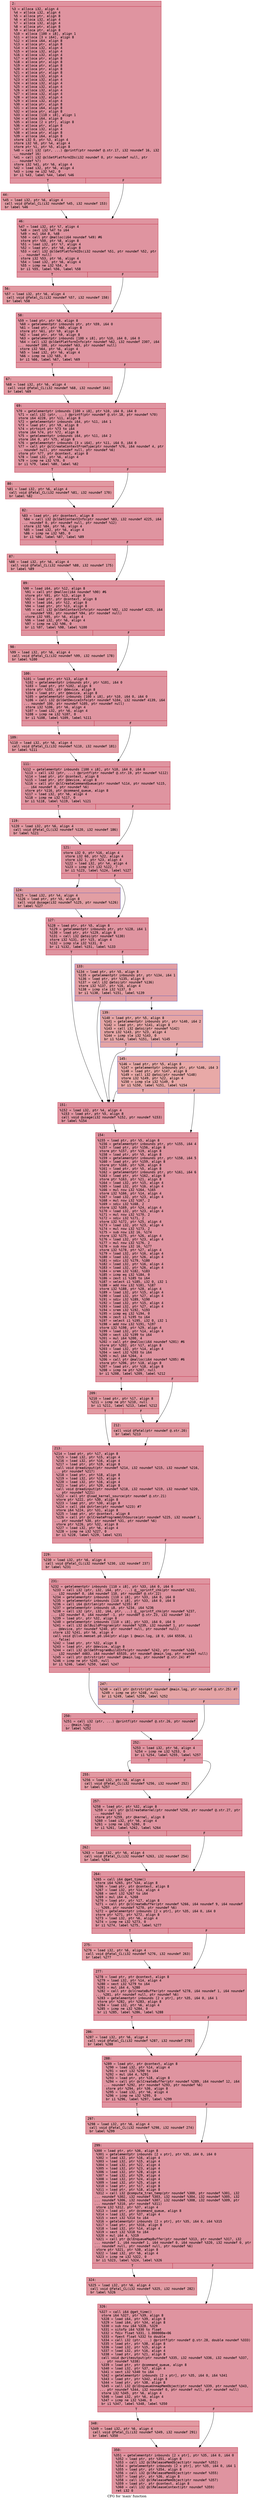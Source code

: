 digraph "CFG for 'main' function" {
	label="CFG for 'main' function";

	Node0x600003aa6a30 [shape=record,color="#b70d28ff", style=filled, fillcolor="#b70d2870" fontname="Courier",label="{2:\l|  %3 = alloca i32, align 4\l  %4 = alloca i32, align 4\l  %5 = alloca ptr, align 8\l  %6 = alloca i32, align 4\l  %7 = alloca i32, align 4\l  %8 = alloca ptr, align 8\l  %9 = alloca ptr, align 8\l  %10 = alloca [100 x i8], align 1\l  %11 = alloca [3 x i64], align 8\l  %12 = alloca i64, align 8\l  %13 = alloca ptr, align 8\l  %14 = alloca i32, align 4\l  %15 = alloca i32, align 4\l  %16 = alloca i32, align 4\l  %17 = alloca ptr, align 8\l  %18 = alloca ptr, align 8\l  %19 = alloca ptr, align 8\l  %20 = alloca ptr, align 8\l  %21 = alloca ptr, align 8\l  %22 = alloca i32, align 4\l  %23 = alloca i32, align 4\l  %24 = alloca i32, align 4\l  %25 = alloca i32, align 4\l  %26 = alloca i32, align 4\l  %27 = alloca i32, align 4\l  %28 = alloca i32, align 4\l  %29 = alloca i32, align 4\l  %30 = alloca ptr, align 8\l  %31 = alloca i64, align 8\l  %32 = alloca ptr, align 8\l  %33 = alloca [110 x i8], align 1\l  %34 = alloca i64, align 8\l  %35 = alloca [2 x ptr], align 8\l  %36 = alloca ptr, align 8\l  %37 = alloca i32, align 4\l  %38 = alloca ptr, align 8\l  %39 = alloca i64, align 8\l  store i32 0, ptr %3, align 4\l  store i32 %0, ptr %4, align 4\l  store ptr %1, ptr %5, align 8\l  %40 = call i32 (ptr, ...) @printf(ptr noundef @.str.17, i32 noundef 16, i32\l... noundef 16)\l  %41 = call i32 @clGetPlatformIDs(i32 noundef 0, ptr noundef null, ptr\l... noundef %7)\l  store i32 %41, ptr %6, align 4\l  %42 = load i32, ptr %6, align 4\l  %43 = icmp ne i32 %42, 0\l  br i1 %43, label %44, label %46\l|{<s0>T|<s1>F}}"];
	Node0x600003aa6a30:s0 -> Node0x600003aa6a80[tooltip="2 -> 44\nProbability 62.50%" ];
	Node0x600003aa6a30:s1 -> Node0x600003aa6ad0[tooltip="2 -> 46\nProbability 37.50%" ];
	Node0x600003aa6a80 [shape=record,color="#b70d28ff", style=filled, fillcolor="#bb1b2c70" fontname="Courier",label="{44:\l|  %45 = load i32, ptr %6, align 4\l  call void @fatal_CL(i32 noundef %45, i32 noundef 153)\l  br label %46\l}"];
	Node0x600003aa6a80 -> Node0x600003aa6ad0[tooltip="44 -> 46\nProbability 100.00%" ];
	Node0x600003aa6ad0 [shape=record,color="#b70d28ff", style=filled, fillcolor="#b70d2870" fontname="Courier",label="{46:\l|  %47 = load i32, ptr %7, align 4\l  %48 = zext i32 %47 to i64\l  %49 = mul i64 8, %48\l  %50 = call ptr @malloc(i64 noundef %49) #6\l  store ptr %50, ptr %8, align 8\l  %51 = load i32, ptr %7, align 4\l  %52 = load ptr, ptr %8, align 8\l  %53 = call i32 @clGetPlatformIDs(i32 noundef %51, ptr noundef %52, ptr\l... noundef null)\l  store i32 %53, ptr %6, align 4\l  %54 = load i32, ptr %6, align 4\l  %55 = icmp ne i32 %54, 0\l  br i1 %55, label %56, label %58\l|{<s0>T|<s1>F}}"];
	Node0x600003aa6ad0:s0 -> Node0x600003aa6b20[tooltip="46 -> 56\nProbability 62.50%" ];
	Node0x600003aa6ad0:s1 -> Node0x600003aa6b70[tooltip="46 -> 58\nProbability 37.50%" ];
	Node0x600003aa6b20 [shape=record,color="#b70d28ff", style=filled, fillcolor="#bb1b2c70" fontname="Courier",label="{56:\l|  %57 = load i32, ptr %6, align 4\l  call void @fatal_CL(i32 noundef %57, i32 noundef 158)\l  br label %58\l}"];
	Node0x600003aa6b20 -> Node0x600003aa6b70[tooltip="56 -> 58\nProbability 100.00%" ];
	Node0x600003aa6b70 [shape=record,color="#b70d28ff", style=filled, fillcolor="#b70d2870" fontname="Courier",label="{58:\l|  %59 = load ptr, ptr %8, align 8\l  %60 = getelementptr inbounds ptr, ptr %59, i64 0\l  %61 = load ptr, ptr %60, align 8\l  store ptr %61, ptr %9, align 8\l  %62 = load ptr, ptr %9, align 8\l  %63 = getelementptr inbounds [100 x i8], ptr %10, i64 0, i64 0\l  %64 = call i32 @clGetPlatformInfo(ptr noundef %62, i32 noundef 2307, i64\l... noundef 100, ptr noundef %63, ptr noundef null)\l  store i32 %64, ptr %6, align 4\l  %65 = load i32, ptr %6, align 4\l  %66 = icmp ne i32 %65, 0\l  br i1 %66, label %67, label %69\l|{<s0>T|<s1>F}}"];
	Node0x600003aa6b70:s0 -> Node0x600003aa6bc0[tooltip="58 -> 67\nProbability 62.50%" ];
	Node0x600003aa6b70:s1 -> Node0x600003aa6c10[tooltip="58 -> 69\nProbability 37.50%" ];
	Node0x600003aa6bc0 [shape=record,color="#b70d28ff", style=filled, fillcolor="#bb1b2c70" fontname="Courier",label="{67:\l|  %68 = load i32, ptr %6, align 4\l  call void @fatal_CL(i32 noundef %68, i32 noundef 164)\l  br label %69\l}"];
	Node0x600003aa6bc0 -> Node0x600003aa6c10[tooltip="67 -> 69\nProbability 100.00%" ];
	Node0x600003aa6c10 [shape=record,color="#b70d28ff", style=filled, fillcolor="#b70d2870" fontname="Courier",label="{69:\l|  %70 = getelementptr inbounds [100 x i8], ptr %10, i64 0, i64 0\l  %71 = call i32 (ptr, ...) @printf(ptr noundef @.str.18, ptr noundef %70)\l  store i64 4228, ptr %11, align 8\l  %72 = getelementptr inbounds i64, ptr %11, i64 1\l  %73 = load ptr, ptr %9, align 8\l  %74 = ptrtoint ptr %73 to i64\l  store i64 %74, ptr %72, align 8\l  %75 = getelementptr inbounds i64, ptr %11, i64 2\l  store i64 0, ptr %75, align 8\l  %76 = getelementptr inbounds [3 x i64], ptr %11, i64 0, i64 0\l  %77 = call ptr @clCreateContextFromType(ptr noundef %76, i64 noundef 4, ptr\l... noundef null, ptr noundef null, ptr noundef %6)\l  store ptr %77, ptr @context, align 8\l  %78 = load i32, ptr %6, align 4\l  %79 = icmp ne i32 %78, 0\l  br i1 %79, label %80, label %82\l|{<s0>T|<s1>F}}"];
	Node0x600003aa6c10:s0 -> Node0x600003aa6c60[tooltip="69 -> 80\nProbability 62.50%" ];
	Node0x600003aa6c10:s1 -> Node0x600003aa6cb0[tooltip="69 -> 82\nProbability 37.50%" ];
	Node0x600003aa6c60 [shape=record,color="#b70d28ff", style=filled, fillcolor="#bb1b2c70" fontname="Courier",label="{80:\l|  %81 = load i32, ptr %6, align 4\l  call void @fatal_CL(i32 noundef %81, i32 noundef 170)\l  br label %82\l}"];
	Node0x600003aa6c60 -> Node0x600003aa6cb0[tooltip="80 -> 82\nProbability 100.00%" ];
	Node0x600003aa6cb0 [shape=record,color="#b70d28ff", style=filled, fillcolor="#b70d2870" fontname="Courier",label="{82:\l|  %83 = load ptr, ptr @context, align 8\l  %84 = call i32 @clGetContextInfo(ptr noundef %83, i32 noundef 4225, i64\l... noundef 0, ptr noundef null, ptr noundef %12)\l  store i32 %84, ptr %6, align 4\l  %85 = load i32, ptr %6, align 4\l  %86 = icmp ne i32 %85, 0\l  br i1 %86, label %87, label %89\l|{<s0>T|<s1>F}}"];
	Node0x600003aa6cb0:s0 -> Node0x600003aa6d00[tooltip="82 -> 87\nProbability 62.50%" ];
	Node0x600003aa6cb0:s1 -> Node0x600003aa6d50[tooltip="82 -> 89\nProbability 37.50%" ];
	Node0x600003aa6d00 [shape=record,color="#b70d28ff", style=filled, fillcolor="#bb1b2c70" fontname="Courier",label="{87:\l|  %88 = load i32, ptr %6, align 4\l  call void @fatal_CL(i32 noundef %88, i32 noundef 175)\l  br label %89\l}"];
	Node0x600003aa6d00 -> Node0x600003aa6d50[tooltip="87 -> 89\nProbability 100.00%" ];
	Node0x600003aa6d50 [shape=record,color="#b70d28ff", style=filled, fillcolor="#b70d2870" fontname="Courier",label="{89:\l|  %90 = load i64, ptr %12, align 8\l  %91 = call ptr @malloc(i64 noundef %90) #6\l  store ptr %91, ptr %13, align 8\l  %92 = load ptr, ptr @context, align 8\l  %93 = load i64, ptr %12, align 8\l  %94 = load ptr, ptr %13, align 8\l  %95 = call i32 @clGetContextInfo(ptr noundef %92, i32 noundef 4225, i64\l... noundef %93, ptr noundef %94, ptr noundef null)\l  store i32 %95, ptr %6, align 4\l  %96 = load i32, ptr %6, align 4\l  %97 = icmp ne i32 %96, 0\l  br i1 %97, label %98, label %100\l|{<s0>T|<s1>F}}"];
	Node0x600003aa6d50:s0 -> Node0x600003aa6da0[tooltip="89 -> 98\nProbability 62.50%" ];
	Node0x600003aa6d50:s1 -> Node0x600003aa6df0[tooltip="89 -> 100\nProbability 37.50%" ];
	Node0x600003aa6da0 [shape=record,color="#b70d28ff", style=filled, fillcolor="#bb1b2c70" fontname="Courier",label="{98:\l|  %99 = load i32, ptr %6, align 4\l  call void @fatal_CL(i32 noundef %99, i32 noundef 178)\l  br label %100\l}"];
	Node0x600003aa6da0 -> Node0x600003aa6df0[tooltip="98 -> 100\nProbability 100.00%" ];
	Node0x600003aa6df0 [shape=record,color="#b70d28ff", style=filled, fillcolor="#b70d2870" fontname="Courier",label="{100:\l|  %101 = load ptr, ptr %13, align 8\l  %102 = getelementptr inbounds ptr, ptr %101, i64 0\l  %103 = load ptr, ptr %102, align 8\l  store ptr %103, ptr @device, align 8\l  %104 = load ptr, ptr @device, align 8\l  %105 = getelementptr inbounds [100 x i8], ptr %10, i64 0, i64 0\l  %106 = call i32 @clGetDeviceInfo(ptr noundef %104, i32 noundef 4139, i64\l... noundef 100, ptr noundef %105, ptr noundef null)\l  store i32 %106, ptr %6, align 4\l  %107 = load i32, ptr %6, align 4\l  %108 = icmp ne i32 %107, 0\l  br i1 %108, label %109, label %111\l|{<s0>T|<s1>F}}"];
	Node0x600003aa6df0:s0 -> Node0x600003aa6e40[tooltip="100 -> 109\nProbability 62.50%" ];
	Node0x600003aa6df0:s1 -> Node0x600003aa6e90[tooltip="100 -> 111\nProbability 37.50%" ];
	Node0x600003aa6e40 [shape=record,color="#b70d28ff", style=filled, fillcolor="#bb1b2c70" fontname="Courier",label="{109:\l|  %110 = load i32, ptr %6, align 4\l  call void @fatal_CL(i32 noundef %110, i32 noundef 181)\l  br label %111\l}"];
	Node0x600003aa6e40 -> Node0x600003aa6e90[tooltip="109 -> 111\nProbability 100.00%" ];
	Node0x600003aa6e90 [shape=record,color="#b70d28ff", style=filled, fillcolor="#b70d2870" fontname="Courier",label="{111:\l|  %112 = getelementptr inbounds [100 x i8], ptr %10, i64 0, i64 0\l  %113 = call i32 (ptr, ...) @printf(ptr noundef @.str.19, ptr noundef %112)\l  %114 = load ptr, ptr @context, align 8\l  %115 = load ptr, ptr @device, align 8\l  %116 = call ptr @clCreateCommandQueue(ptr noundef %114, ptr noundef %115,\l... i64 noundef 0, ptr noundef %6)\l  store ptr %116, ptr @command_queue, align 8\l  %117 = load i32, ptr %6, align 4\l  %118 = icmp ne i32 %117, 0\l  br i1 %118, label %119, label %121\l|{<s0>T|<s1>F}}"];
	Node0x600003aa6e90:s0 -> Node0x600003aa6ee0[tooltip="111 -> 119\nProbability 62.50%" ];
	Node0x600003aa6e90:s1 -> Node0x600003aa6f30[tooltip="111 -> 121\nProbability 37.50%" ];
	Node0x600003aa6ee0 [shape=record,color="#b70d28ff", style=filled, fillcolor="#bb1b2c70" fontname="Courier",label="{119:\l|  %120 = load i32, ptr %6, align 4\l  call void @fatal_CL(i32 noundef %120, i32 noundef 186)\l  br label %121\l}"];
	Node0x600003aa6ee0 -> Node0x600003aa6f30[tooltip="119 -> 121\nProbability 100.00%" ];
	Node0x600003aa6f30 [shape=record,color="#b70d28ff", style=filled, fillcolor="#b70d2870" fontname="Courier",label="{121:\l|  store i32 0, ptr %16, align 4\l  store i32 60, ptr %22, align 4\l  store i32 1, ptr %23, align 4\l  %122 = load i32, ptr %4, align 4\l  %123 = icmp slt i32 %122, 7\l  br i1 %123, label %124, label %127\l|{<s0>T|<s1>F}}"];
	Node0x600003aa6f30:s0 -> Node0x600003aa6f80[tooltip="121 -> 124\nProbability 50.00%" ];
	Node0x600003aa6f30:s1 -> Node0x600003aa6fd0[tooltip="121 -> 127\nProbability 50.00%" ];
	Node0x600003aa6f80 [shape=record,color="#3d50c3ff", style=filled, fillcolor="#be242e70" fontname="Courier",label="{124:\l|  %125 = load i32, ptr %4, align 4\l  %126 = load ptr, ptr %5, align 8\l  call void @usage(i32 noundef %125, ptr noundef %126)\l  br label %127\l}"];
	Node0x600003aa6f80 -> Node0x600003aa6fd0[tooltip="124 -> 127\nProbability 100.00%" ];
	Node0x600003aa6fd0 [shape=record,color="#b70d28ff", style=filled, fillcolor="#b70d2870" fontname="Courier",label="{127:\l|  %128 = load ptr, ptr %5, align 8\l  %129 = getelementptr inbounds ptr, ptr %128, i64 1\l  %130 = load ptr, ptr %129, align 8\l  %131 = call i32 @atoi(ptr noundef %130)\l  store i32 %131, ptr %15, align 4\l  %132 = icmp sle i32 %131, 0\l  br i1 %132, label %151, label %133\l|{<s0>T|<s1>F}}"];
	Node0x600003aa6fd0:s0 -> Node0x600003aa7110[tooltip="127 -> 151\nProbability 50.00%" ];
	Node0x600003aa6fd0:s1 -> Node0x600003aa7020[tooltip="127 -> 133\nProbability 50.00%" ];
	Node0x600003aa7020 [shape=record,color="#3d50c3ff", style=filled, fillcolor="#be242e70" fontname="Courier",label="{133:\l|  %134 = load ptr, ptr %5, align 8\l  %135 = getelementptr inbounds ptr, ptr %134, i64 1\l  %136 = load ptr, ptr %135, align 8\l  %137 = call i32 @atoi(ptr noundef %136)\l  store i32 %137, ptr %16, align 4\l  %138 = icmp sle i32 %137, 0\l  br i1 %138, label %151, label %139\l|{<s0>T|<s1>F}}"];
	Node0x600003aa7020:s0 -> Node0x600003aa7110[tooltip="133 -> 151\nProbability 50.00%" ];
	Node0x600003aa7020:s1 -> Node0x600003aa7070[tooltip="133 -> 139\nProbability 50.00%" ];
	Node0x600003aa7070 [shape=record,color="#3d50c3ff", style=filled, fillcolor="#c5333470" fontname="Courier",label="{139:\l|  %140 = load ptr, ptr %5, align 8\l  %141 = getelementptr inbounds ptr, ptr %140, i64 2\l  %142 = load ptr, ptr %141, align 8\l  %143 = call i32 @atoi(ptr noundef %142)\l  store i32 %143, ptr %23, align 4\l  %144 = icmp sle i32 %143, 0\l  br i1 %144, label %151, label %145\l|{<s0>T|<s1>F}}"];
	Node0x600003aa7070:s0 -> Node0x600003aa7110[tooltip="139 -> 151\nProbability 50.00%" ];
	Node0x600003aa7070:s1 -> Node0x600003aa70c0[tooltip="139 -> 145\nProbability 50.00%" ];
	Node0x600003aa70c0 [shape=record,color="#3d50c3ff", style=filled, fillcolor="#ca3b3770" fontname="Courier",label="{145:\l|  %146 = load ptr, ptr %5, align 8\l  %147 = getelementptr inbounds ptr, ptr %146, i64 3\l  %148 = load ptr, ptr %147, align 8\l  %149 = call i32 @atoi(ptr noundef %148)\l  store i32 %149, ptr %22, align 4\l  %150 = icmp sle i32 %149, 0\l  br i1 %150, label %151, label %154\l|{<s0>T|<s1>F}}"];
	Node0x600003aa70c0:s0 -> Node0x600003aa7110[tooltip="145 -> 151\nProbability 50.00%" ];
	Node0x600003aa70c0:s1 -> Node0x600003aa7160[tooltip="145 -> 154\nProbability 50.00%" ];
	Node0x600003aa7110 [shape=record,color="#b70d28ff", style=filled, fillcolor="#b70d2870" fontname="Courier",label="{151:\l|  %152 = load i32, ptr %4, align 4\l  %153 = load ptr, ptr %5, align 8\l  call void @usage(i32 noundef %152, ptr noundef %153)\l  br label %154\l}"];
	Node0x600003aa7110 -> Node0x600003aa7160[tooltip="151 -> 154\nProbability 100.00%" ];
	Node0x600003aa7160 [shape=record,color="#b70d28ff", style=filled, fillcolor="#b70d2870" fontname="Courier",label="{154:\l|  %155 = load ptr, ptr %5, align 8\l  %156 = getelementptr inbounds ptr, ptr %155, i64 4\l  %157 = load ptr, ptr %156, align 8\l  store ptr %157, ptr %19, align 8\l  %158 = load ptr, ptr %5, align 8\l  %159 = getelementptr inbounds ptr, ptr %158, i64 5\l  %160 = load ptr, ptr %159, align 8\l  store ptr %160, ptr %20, align 8\l  %161 = load ptr, ptr %5, align 8\l  %162 = getelementptr inbounds ptr, ptr %161, i64 6\l  %163 = load ptr, ptr %162, align 8\l  store ptr %163, ptr %21, align 8\l  %164 = load i32, ptr %15, align 4\l  %165 = load i32, ptr %16, align 4\l  %166 = mul nsw i32 %164, %165\l  store i32 %166, ptr %14, align 4\l  %167 = load i32, ptr %23, align 4\l  %168 = mul nsw i32 %167, 2\l  %169 = sdiv i32 %168, 2\l  store i32 %169, ptr %24, align 4\l  %170 = load i32, ptr %23, align 4\l  %171 = mul nsw i32 %170, 2\l  %172 = sdiv i32 %171, 2\l  store i32 %172, ptr %25, align 4\l  %173 = load i32, ptr %23, align 4\l  %174 = mul nsw i32 %173, 2\l  %175 = sub nsw i32 16, %174\l  store i32 %175, ptr %26, align 4\l  %176 = load i32, ptr %23, align 4\l  %177 = mul nsw i32 %176, 2\l  %178 = sub nsw i32 16, %177\l  store i32 %178, ptr %27, align 4\l  %179 = load i32, ptr %16, align 4\l  %180 = load i32, ptr %26, align 4\l  %181 = sdiv i32 %179, %180\l  %182 = load i32, ptr %16, align 4\l  %183 = load i32, ptr %26, align 4\l  %184 = srem i32 %182, %183\l  %185 = icmp eq i32 %184, 0\l  %186 = zext i1 %185 to i64\l  %187 = select i1 %185, i32 0, i32 1\l  %188 = add nsw i32 %181, %187\l  store i32 %188, ptr %28, align 4\l  %189 = load i32, ptr %15, align 4\l  %190 = load i32, ptr %27, align 4\l  %191 = sdiv i32 %189, %190\l  %192 = load i32, ptr %15, align 4\l  %193 = load i32, ptr %27, align 4\l  %194 = srem i32 %192, %193\l  %195 = icmp eq i32 %194, 0\l  %196 = zext i1 %195 to i64\l  %197 = select i1 %195, i32 0, i32 1\l  %198 = add nsw i32 %191, %197\l  store i32 %198, ptr %29, align 4\l  %199 = load i32, ptr %14, align 4\l  %200 = sext i32 %199 to i64\l  %201 = mul i64 %200, 4\l  %202 = call ptr @malloc(i64 noundef %201) #6\l  store ptr %202, ptr %17, align 8\l  %203 = load i32, ptr %14, align 4\l  %204 = sext i32 %203 to i64\l  %205 = mul i64 %204, 4\l  %206 = call ptr @malloc(i64 noundef %205) #6\l  store ptr %206, ptr %18, align 8\l  %207 = load ptr, ptr %18, align 8\l  %208 = icmp ne ptr %207, null\l  br i1 %208, label %209, label %212\l|{<s0>T|<s1>F}}"];
	Node0x600003aa7160:s0 -> Node0x600003aa71b0[tooltip="154 -> 209\nProbability 62.50%" ];
	Node0x600003aa7160:s1 -> Node0x600003aa7200[tooltip="154 -> 212\nProbability 37.50%" ];
	Node0x600003aa71b0 [shape=record,color="#b70d28ff", style=filled, fillcolor="#bb1b2c70" fontname="Courier",label="{209:\l|  %210 = load ptr, ptr %17, align 8\l  %211 = icmp ne ptr %210, null\l  br i1 %211, label %213, label %212\l|{<s0>T|<s1>F}}"];
	Node0x600003aa71b0:s0 -> Node0x600003aa7250[tooltip="209 -> 213\nProbability 62.50%" ];
	Node0x600003aa71b0:s1 -> Node0x600003aa7200[tooltip="209 -> 212\nProbability 37.50%" ];
	Node0x600003aa7200 [shape=record,color="#b70d28ff", style=filled, fillcolor="#bb1b2c70" fontname="Courier",label="{212:\l|  call void @fatal(ptr noundef @.str.20)\l  br label %213\l}"];
	Node0x600003aa7200 -> Node0x600003aa7250[tooltip="212 -> 213\nProbability 100.00%" ];
	Node0x600003aa7250 [shape=record,color="#b70d28ff", style=filled, fillcolor="#b70d2870" fontname="Courier",label="{213:\l|  %214 = load ptr, ptr %17, align 8\l  %215 = load i32, ptr %15, align 4\l  %216 = load i32, ptr %16, align 4\l  %217 = load ptr, ptr %19, align 8\l  call void @readinput(ptr noundef %214, i32 noundef %215, i32 noundef %216,\l... ptr noundef %217)\l  %218 = load ptr, ptr %18, align 8\l  %219 = load i32, ptr %15, align 4\l  %220 = load i32, ptr %16, align 4\l  %221 = load ptr, ptr %20, align 8\l  call void @readinput(ptr noundef %218, i32 noundef %219, i32 noundef %220,\l... ptr noundef %221)\l  %222 = call ptr @load_kernel_source(ptr noundef @.str.21)\l  store ptr %222, ptr %30, align 8\l  %223 = load ptr, ptr %30, align 8\l  %224 = call i64 @strlen(ptr noundef %223) #7\l  store i64 %224, ptr %31, align 8\l  %225 = load ptr, ptr @context, align 8\l  %226 = call ptr @clCreateProgramWithSource(ptr noundef %225, i32 noundef 1,\l... ptr noundef %30, ptr noundef %31, ptr noundef %6)\l  store ptr %226, ptr %32, align 8\l  %227 = load i32, ptr %6, align 4\l  %228 = icmp ne i32 %227, 0\l  br i1 %228, label %229, label %231\l|{<s0>T|<s1>F}}"];
	Node0x600003aa7250:s0 -> Node0x600003aa72a0[tooltip="213 -> 229\nProbability 62.50%" ];
	Node0x600003aa7250:s1 -> Node0x600003aa72f0[tooltip="213 -> 231\nProbability 37.50%" ];
	Node0x600003aa72a0 [shape=record,color="#b70d28ff", style=filled, fillcolor="#bb1b2c70" fontname="Courier",label="{229:\l|  %230 = load i32, ptr %6, align 4\l  call void @fatal_CL(i32 noundef %230, i32 noundef 237)\l  br label %231\l}"];
	Node0x600003aa72a0 -> Node0x600003aa72f0[tooltip="229 -> 231\nProbability 100.00%" ];
	Node0x600003aa72f0 [shape=record,color="#b70d28ff", style=filled, fillcolor="#b70d2870" fontname="Courier",label="{231:\l|  %232 = getelementptr inbounds [110 x i8], ptr %33, i64 0, i64 0\l  %233 = call i32 (ptr, i32, i64, ptr, ...) @__sprintf_chk(ptr noundef %232,\l... i32 noundef 0, i64 noundef 110, ptr noundef @.str.22)\l  %234 = getelementptr inbounds [110 x i8], ptr %33, i64 0, i64 0\l  %235 = getelementptr inbounds [110 x i8], ptr %33, i64 0, i64 0\l  %236 = call i64 @strlen(ptr noundef %235) #7\l  %237 = getelementptr inbounds i8, ptr %234, i64 %236\l  %238 = call i32 (ptr, i32, i64, ptr, ...) @__sprintf_chk(ptr noundef %237,\l... i32 noundef 0, i64 noundef -1, ptr noundef @.str.23, i32 noundef 16)\l  %239 = load ptr, ptr %32, align 8\l  %240 = getelementptr inbounds [110 x i8], ptr %33, i64 0, i64 0\l  %241 = call i32 @clBuildProgram(ptr noundef %239, i32 noundef 1, ptr noundef\l... @device, ptr noundef %240, ptr noundef null, ptr noundef null)\l  store i32 %241, ptr %6, align 4\l  call void @llvm.memset.p0.i64(ptr align 1 @main.log, i8 0, i64 65536, i1\l... false)\l  %242 = load ptr, ptr %32, align 8\l  %243 = load ptr, ptr @device, align 8\l  %244 = call i32 @clGetProgramBuildInfo(ptr noundef %242, ptr noundef %243,\l... i32 noundef 4483, i64 noundef 65535, ptr noundef @main.log, ptr noundef null)\l  %245 = call ptr @strstr(ptr noundef @main.log, ptr noundef @.str.24) #7\l  %246 = icmp ne ptr %245, null\l  br i1 %246, label %250, label %247\l|{<s0>T|<s1>F}}"];
	Node0x600003aa72f0:s0 -> Node0x600003aa7390[tooltip="231 -> 250\nProbability 62.50%" ];
	Node0x600003aa72f0:s1 -> Node0x600003aa7340[tooltip="231 -> 247\nProbability 37.50%" ];
	Node0x600003aa7340 [shape=record,color="#3d50c3ff", style=filled, fillcolor="#c32e3170" fontname="Courier",label="{247:\l|  %248 = call ptr @strstr(ptr noundef @main.log, ptr noundef @.str.25) #7\l  %249 = icmp ne ptr %248, null\l  br i1 %249, label %250, label %252\l|{<s0>T|<s1>F}}"];
	Node0x600003aa7340:s0 -> Node0x600003aa7390[tooltip="247 -> 250\nProbability 62.50%" ];
	Node0x600003aa7340:s1 -> Node0x600003aa73e0[tooltip="247 -> 252\nProbability 37.50%" ];
	Node0x600003aa7390 [shape=record,color="#b70d28ff", style=filled, fillcolor="#b70d2870" fontname="Courier",label="{250:\l|  %251 = call i32 (ptr, ...) @printf(ptr noundef @.str.26, ptr noundef\l... @main.log)\l  br label %252\l}"];
	Node0x600003aa7390 -> Node0x600003aa73e0[tooltip="250 -> 252\nProbability 100.00%" ];
	Node0x600003aa73e0 [shape=record,color="#b70d28ff", style=filled, fillcolor="#b70d2870" fontname="Courier",label="{252:\l|  %253 = load i32, ptr %6, align 4\l  %254 = icmp ne i32 %253, 0\l  br i1 %254, label %255, label %257\l|{<s0>T|<s1>F}}"];
	Node0x600003aa73e0:s0 -> Node0x600003aa7430[tooltip="252 -> 255\nProbability 62.50%" ];
	Node0x600003aa73e0:s1 -> Node0x600003aa7480[tooltip="252 -> 257\nProbability 37.50%" ];
	Node0x600003aa7430 [shape=record,color="#b70d28ff", style=filled, fillcolor="#bb1b2c70" fontname="Courier",label="{255:\l|  %256 = load i32, ptr %6, align 4\l  call void @fatal_CL(i32 noundef %256, i32 noundef 252)\l  br label %257\l}"];
	Node0x600003aa7430 -> Node0x600003aa7480[tooltip="255 -> 257\nProbability 100.00%" ];
	Node0x600003aa7480 [shape=record,color="#b70d28ff", style=filled, fillcolor="#b70d2870" fontname="Courier",label="{257:\l|  %258 = load ptr, ptr %32, align 8\l  %259 = call ptr @clCreateKernel(ptr noundef %258, ptr noundef @.str.27, ptr\l... noundef %6)\l  store ptr %259, ptr @kernel, align 8\l  %260 = load i32, ptr %6, align 4\l  %261 = icmp ne i32 %260, 0\l  br i1 %261, label %262, label %264\l|{<s0>T|<s1>F}}"];
	Node0x600003aa7480:s0 -> Node0x600003aa74d0[tooltip="257 -> 262\nProbability 62.50%" ];
	Node0x600003aa7480:s1 -> Node0x600003aa7520[tooltip="257 -> 264\nProbability 37.50%" ];
	Node0x600003aa74d0 [shape=record,color="#b70d28ff", style=filled, fillcolor="#bb1b2c70" fontname="Courier",label="{262:\l|  %263 = load i32, ptr %6, align 4\l  call void @fatal_CL(i32 noundef %263, i32 noundef 254)\l  br label %264\l}"];
	Node0x600003aa74d0 -> Node0x600003aa7520[tooltip="262 -> 264\nProbability 100.00%" ];
	Node0x600003aa7520 [shape=record,color="#b70d28ff", style=filled, fillcolor="#b70d2870" fontname="Courier",label="{264:\l|  %265 = call i64 @get_time()\l  store i64 %265, ptr %34, align 8\l  %266 = load ptr, ptr @context, align 8\l  %267 = load i32, ptr %14, align 4\l  %268 = sext i32 %267 to i64\l  %269 = mul i64 4, %268\l  %270 = load ptr, ptr %17, align 8\l  %271 = call ptr @clCreateBuffer(ptr noundef %266, i64 noundef 9, i64 noundef\l... %269, ptr noundef %270, ptr noundef %6)\l  %272 = getelementptr inbounds [2 x ptr], ptr %35, i64 0, i64 0\l  store ptr %271, ptr %272, align 8\l  %273 = load i32, ptr %6, align 4\l  %274 = icmp ne i32 %273, 0\l  br i1 %274, label %275, label %277\l|{<s0>T|<s1>F}}"];
	Node0x600003aa7520:s0 -> Node0x600003aa7570[tooltip="264 -> 275\nProbability 62.50%" ];
	Node0x600003aa7520:s1 -> Node0x600003aa75c0[tooltip="264 -> 277\nProbability 37.50%" ];
	Node0x600003aa7570 [shape=record,color="#b70d28ff", style=filled, fillcolor="#bb1b2c70" fontname="Courier",label="{275:\l|  %276 = load i32, ptr %6, align 4\l  call void @fatal_CL(i32 noundef %276, i32 noundef 263)\l  br label %277\l}"];
	Node0x600003aa7570 -> Node0x600003aa75c0[tooltip="275 -> 277\nProbability 100.00%" ];
	Node0x600003aa75c0 [shape=record,color="#b70d28ff", style=filled, fillcolor="#b70d2870" fontname="Courier",label="{277:\l|  %278 = load ptr, ptr @context, align 8\l  %279 = load i32, ptr %14, align 4\l  %280 = sext i32 %279 to i64\l  %281 = mul i64 4, %280\l  %282 = call ptr @clCreateBuffer(ptr noundef %278, i64 noundef 1, i64 noundef\l... %281, ptr noundef null, ptr noundef %6)\l  %283 = getelementptr inbounds [2 x ptr], ptr %35, i64 0, i64 1\l  store ptr %282, ptr %283, align 8\l  %284 = load i32, ptr %6, align 4\l  %285 = icmp ne i32 %284, 0\l  br i1 %285, label %286, label %288\l|{<s0>T|<s1>F}}"];
	Node0x600003aa75c0:s0 -> Node0x600003aa7610[tooltip="277 -> 286\nProbability 62.50%" ];
	Node0x600003aa75c0:s1 -> Node0x600003aa7660[tooltip="277 -> 288\nProbability 37.50%" ];
	Node0x600003aa7610 [shape=record,color="#b70d28ff", style=filled, fillcolor="#bb1b2c70" fontname="Courier",label="{286:\l|  %287 = load i32, ptr %6, align 4\l  call void @fatal_CL(i32 noundef %287, i32 noundef 270)\l  br label %288\l}"];
	Node0x600003aa7610 -> Node0x600003aa7660[tooltip="286 -> 288\nProbability 100.00%" ];
	Node0x600003aa7660 [shape=record,color="#b70d28ff", style=filled, fillcolor="#b70d2870" fontname="Courier",label="{288:\l|  %289 = load ptr, ptr @context, align 8\l  %290 = load i32, ptr %14, align 4\l  %291 = sext i32 %290 to i64\l  %292 = mul i64 4, %291\l  %293 = load ptr, ptr %18, align 8\l  %294 = call ptr @clCreateBuffer(ptr noundef %289, i64 noundef 12, i64\l... noundef %292, ptr noundef %293, ptr noundef %6)\l  store ptr %294, ptr %36, align 8\l  %295 = load i32, ptr %6, align 4\l  %296 = icmp ne i32 %295, 0\l  br i1 %296, label %297, label %299\l|{<s0>T|<s1>F}}"];
	Node0x600003aa7660:s0 -> Node0x600003aa76b0[tooltip="288 -> 297\nProbability 62.50%" ];
	Node0x600003aa7660:s1 -> Node0x600003aa7700[tooltip="288 -> 299\nProbability 37.50%" ];
	Node0x600003aa76b0 [shape=record,color="#b70d28ff", style=filled, fillcolor="#bb1b2c70" fontname="Courier",label="{297:\l|  %298 = load i32, ptr %6, align 4\l  call void @fatal_CL(i32 noundef %298, i32 noundef 274)\l  br label %299\l}"];
	Node0x600003aa76b0 -> Node0x600003aa7700[tooltip="297 -> 299\nProbability 100.00%" ];
	Node0x600003aa7700 [shape=record,color="#b70d28ff", style=filled, fillcolor="#b70d2870" fontname="Courier",label="{299:\l|  %300 = load ptr, ptr %36, align 8\l  %301 = getelementptr inbounds [2 x ptr], ptr %35, i64 0, i64 0\l  %302 = load i32, ptr %16, align 4\l  %303 = load i32, ptr %15, align 4\l  %304 = load i32, ptr %22, align 4\l  %305 = load i32, ptr %23, align 4\l  %306 = load i32, ptr %28, align 4\l  %307 = load i32, ptr %29, align 4\l  %308 = load i32, ptr %24, align 4\l  %309 = load i32, ptr %25, align 4\l  %310 = load ptr, ptr %17, align 8\l  %311 = load ptr, ptr %18, align 8\l  %312 = call i32 @compute_tran_temp(ptr noundef %300, ptr noundef %301, i32\l... noundef %302, i32 noundef %303, i32 noundef %304, i32 noundef %305, i32\l... noundef %306, i32 noundef %307, i32 noundef %308, i32 noundef %309, ptr\l... noundef %310, ptr noundef %311)\l  store i32 %312, ptr %37, align 4\l  %313 = load ptr, ptr @command_queue, align 8\l  %314 = load i32, ptr %37, align 4\l  %315 = sext i32 %314 to i64\l  %316 = getelementptr inbounds [2 x ptr], ptr %35, i64 0, i64 %315\l  %317 = load ptr, ptr %316, align 8\l  %318 = load i32, ptr %14, align 4\l  %319 = sext i32 %318 to i64\l  %320 = mul i64 4, %319\l  %321 = call ptr @clEnqueueMapBuffer(ptr noundef %313, ptr noundef %317, i32\l... noundef 1, i64 noundef 1, i64 noundef 0, i64 noundef %320, i32 noundef 0, ptr\l... noundef null, ptr noundef null, ptr noundef %6)\l  store ptr %321, ptr %38, align 8\l  %322 = load i32, ptr %6, align 4\l  %323 = icmp ne i32 %322, 0\l  br i1 %323, label %324, label %326\l|{<s0>T|<s1>F}}"];
	Node0x600003aa7700:s0 -> Node0x600003aa7750[tooltip="299 -> 324\nProbability 62.50%" ];
	Node0x600003aa7700:s1 -> Node0x600003aa77a0[tooltip="299 -> 326\nProbability 37.50%" ];
	Node0x600003aa7750 [shape=record,color="#b70d28ff", style=filled, fillcolor="#bb1b2c70" fontname="Courier",label="{324:\l|  %325 = load i32, ptr %6, align 4\l  call void @fatal_CL(i32 noundef %325, i32 noundef 282)\l  br label %326\l}"];
	Node0x600003aa7750 -> Node0x600003aa77a0[tooltip="324 -> 326\nProbability 100.00%" ];
	Node0x600003aa77a0 [shape=record,color="#b70d28ff", style=filled, fillcolor="#b70d2870" fontname="Courier",label="{326:\l|  %327 = call i64 @get_time()\l  store i64 %327, ptr %39, align 8\l  %328 = load i64, ptr %39, align 8\l  %329 = load i64, ptr %34, align 8\l  %330 = sub nsw i64 %328, %329\l  %331 = sitofp i64 %330 to float\l  %332 = fdiv float %331, 1.000000e+06\l  %333 = fpext float %332 to double\l  %334 = call i32 (ptr, ...) @printf(ptr noundef @.str.28, double noundef %333)\l  %335 = load ptr, ptr %38, align 8\l  %336 = load i32, ptr %15, align 4\l  %337 = load i32, ptr %16, align 4\l  %338 = load ptr, ptr %21, align 8\l  call void @writeoutput(ptr noundef %335, i32 noundef %336, i32 noundef %337,\l... ptr noundef %338)\l  %339 = load ptr, ptr @command_queue, align 8\l  %340 = load i32, ptr %37, align 4\l  %341 = sext i32 %340 to i64\l  %342 = getelementptr inbounds [2 x ptr], ptr %35, i64 0, i64 %341\l  %343 = load ptr, ptr %342, align 8\l  %344 = load ptr, ptr %38, align 8\l  %345 = call i32 @clEnqueueUnmapMemObject(ptr noundef %339, ptr noundef %343,\l... ptr noundef %344, i32 noundef 0, ptr noundef null, ptr noundef null)\l  store i32 %345, ptr %6, align 4\l  %346 = load i32, ptr %6, align 4\l  %347 = icmp ne i32 %346, 0\l  br i1 %347, label %348, label %350\l|{<s0>T|<s1>F}}"];
	Node0x600003aa77a0:s0 -> Node0x600003aa77f0[tooltip="326 -> 348\nProbability 62.50%" ];
	Node0x600003aa77a0:s1 -> Node0x600003aa7840[tooltip="326 -> 350\nProbability 37.50%" ];
	Node0x600003aa77f0 [shape=record,color="#b70d28ff", style=filled, fillcolor="#bb1b2c70" fontname="Courier",label="{348:\l|  %349 = load i32, ptr %6, align 4\l  call void @fatal_CL(i32 noundef %349, i32 noundef 291)\l  br label %350\l}"];
	Node0x600003aa77f0 -> Node0x600003aa7840[tooltip="348 -> 350\nProbability 100.00%" ];
	Node0x600003aa7840 [shape=record,color="#b70d28ff", style=filled, fillcolor="#b70d2870" fontname="Courier",label="{350:\l|  %351 = getelementptr inbounds [2 x ptr], ptr %35, i64 0, i64 0\l  %352 = load ptr, ptr %351, align 8\l  %353 = call i32 @clReleaseMemObject(ptr noundef %352)\l  %354 = getelementptr inbounds [2 x ptr], ptr %35, i64 0, i64 1\l  %355 = load ptr, ptr %354, align 8\l  %356 = call i32 @clReleaseMemObject(ptr noundef %355)\l  %357 = load ptr, ptr %36, align 8\l  %358 = call i32 @clReleaseMemObject(ptr noundef %357)\l  %359 = load ptr, ptr @context, align 8\l  %360 = call i32 @clReleaseContext(ptr noundef %359)\l  ret i32 0\l}"];
}
